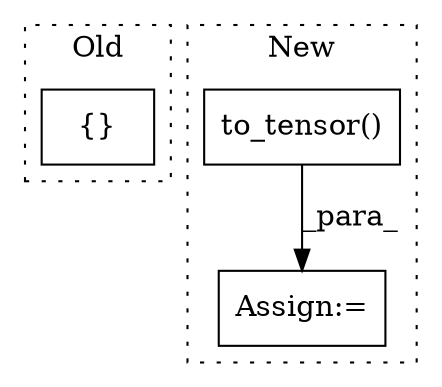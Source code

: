 digraph G {
subgraph cluster0 {
1 [label="{}" a="59" s="851,871" l="1,0" shape="box"];
label = "Old";
style="dotted";
}
subgraph cluster1 {
2 [label="to_tensor()" a="75" s="993,1027" l="17,1" shape="box"];
3 [label="Assign:=" a="68" s="990" l="3" shape="box"];
label = "New";
style="dotted";
}
2 -> 3 [label="_para_"];
}